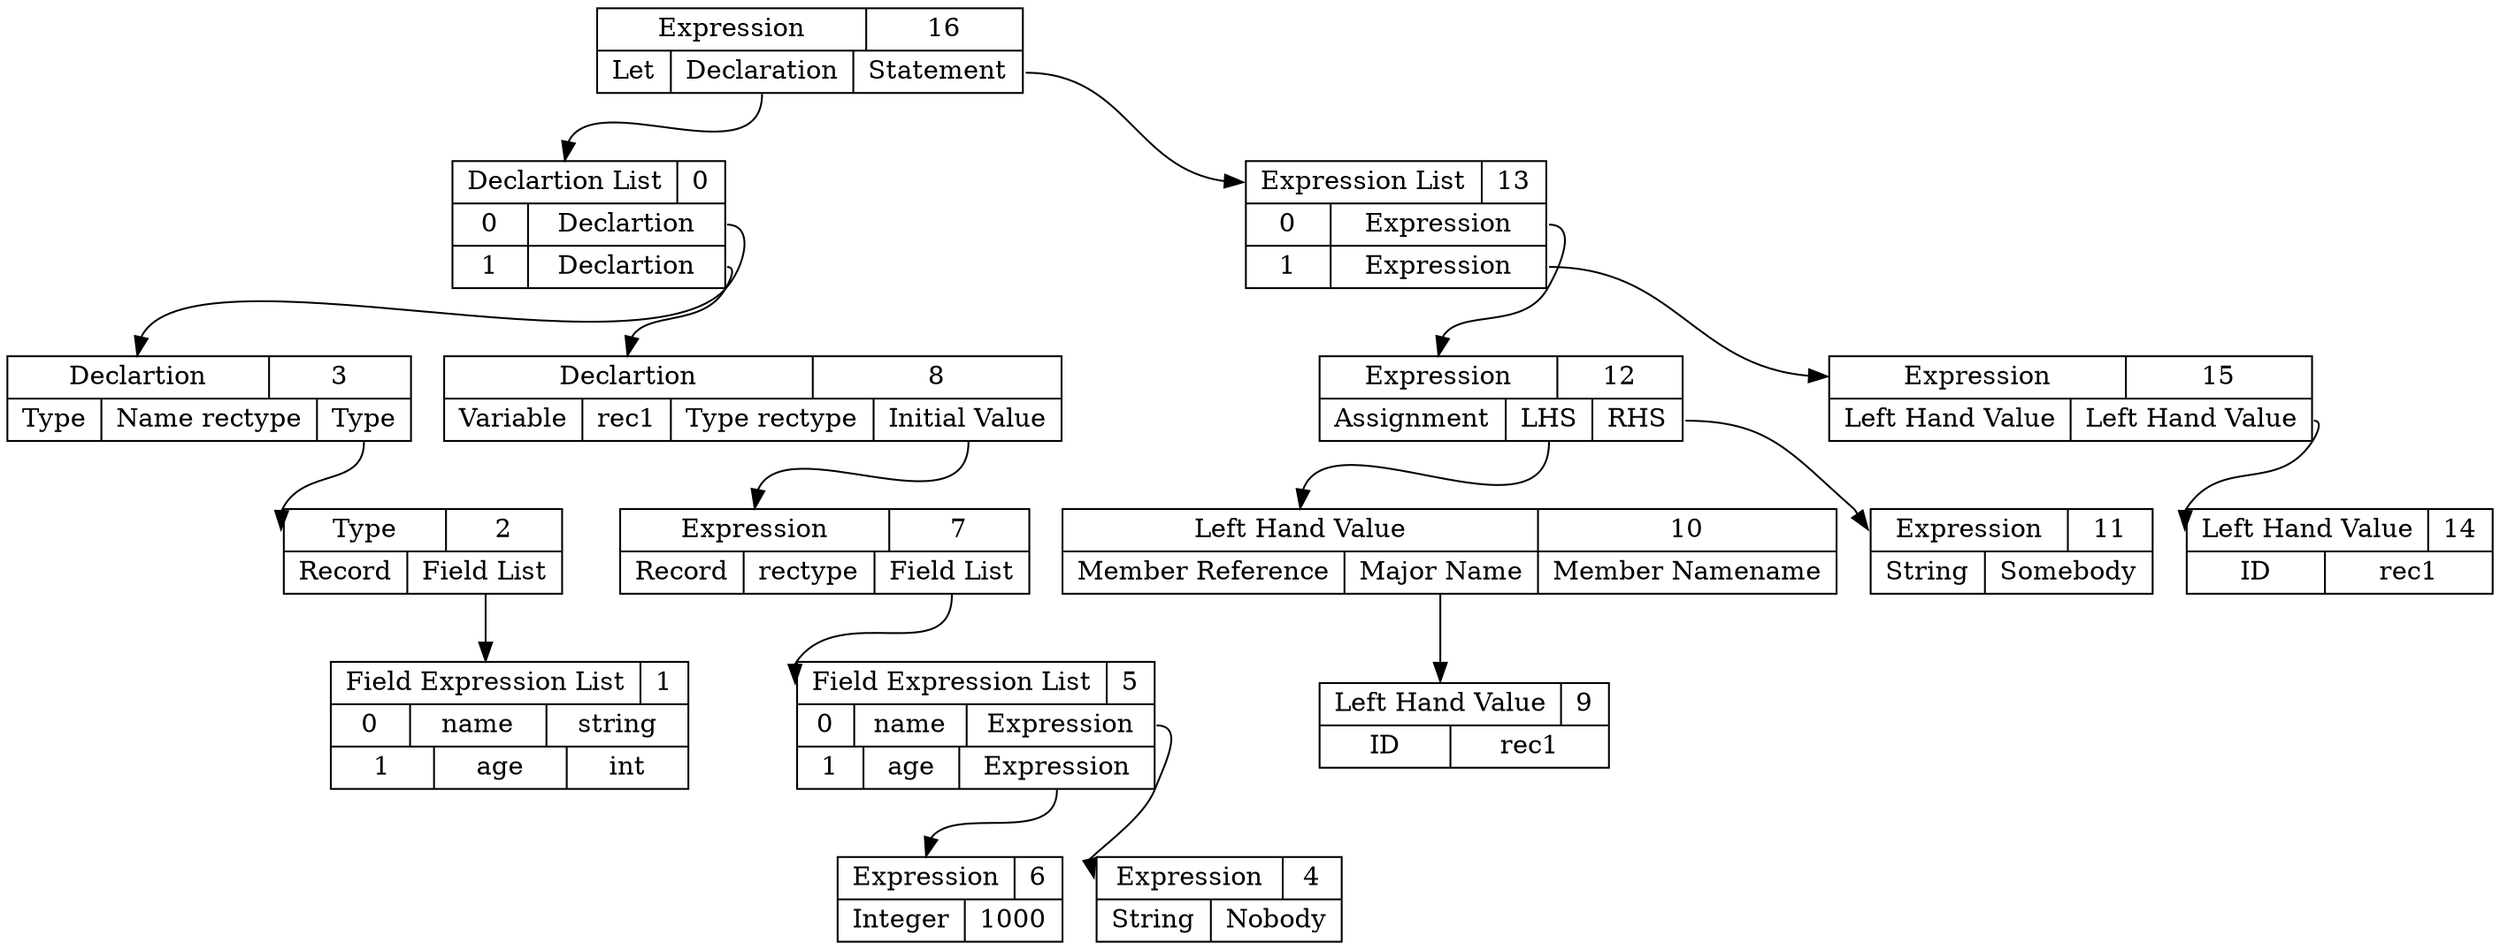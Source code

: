 digraph ast {
16 [shape=record, label="{ { <ptr> Expression | 16 } |{ Let | <dec> Declaration | <stmt> Statement } } "];
3 [shape=record, label="{ { <ptr> Declartion | 3 } | {Type | Name rectype | <ty> Type } }"];
1 [shape=record, label="{ { <ptr> Field Expression List | 1 } | { 0 | name | string }| { 1 | age | int } }"]
2 [shape=record, label="{ { <ptr> Type | 2 } | { Record | <flist> Field List } } "];
2:flist -> 1:ptr;
3:ty -> 2:ptr;
0:pos0 -> 3:ptr;
8 [shape=record, label="{ { <ptr> Declartion | 8 } | {Variable | rec1 | Type rectype | <initval> Initial Value } }"];
7 [shape=record, label="{ { <ptr> Expression | 7 } |{ Record | rectype | <flistpos> Field List} }"];
4 [shape=record, label="{ { <ptr> Expression | 4 } |{ String | Nobody } }"];
5:pos0 -> 4:ptr;
6 [shape=record, label="{ { <ptr> Expression | 6 } |{ Integer | 1000 } }"];
5:pos1 -> 6:ptr;
5 [shape=record, label="{ { <ptr> Field Expression List | 5 } | { 0 | name | <pos0> Expression }| { 1 | age | <pos1> Expression } }"];
7:flistpos -> 5:ptr
8:initval -> 7:ptr;
0:pos1 -> 8:ptr;
0 [shape=record, label="{ { <ptr> Declartion List | 0 } | { 0 | <pos0> Declartion }| { 1 | <pos1> Declartion } }"];
16:dec -> 0:ptr
12 [shape=record, label="{ { <ptr> Expression | 12 } |{ Assignment | <lval> LHS | <rhs> RHS } } "];
10 [shape=record, label="{ { <ptr> Left Hand Value | 10 } | { Member Reference | <maj> Major Name | Member Namename} } "];
9 [shape=record, label="{ { <ptr> Left Hand Value | 9 } | { ID | rec1 } } "];
10:maj -> 9:ptr;
12:lval -> 10:ptr
11 [shape=record, label="{ { <ptr> Expression | 11 } |{ String | Somebody } }"];
12:rhs -> 11:ptr
13:pos0 -> 12:ptr;
15 [shape=record, label="{ { <ptr> Expression | 15 } |{ Left Hand Value | <lval> Left Hand Value} }"];
14 [shape=record, label="{ { <ptr> Left Hand Value | 14 } | { ID | rec1 } } "];
15:lval -> 14:ptr
13:pos1 -> 15:ptr;
13 [shape=record, label="{ { <ptr> Expression List | 13 } | { 0 | <pos0> Expression }| { 1 | <pos1> Expression } }"];
16:stmt -> 13:ptr
}
